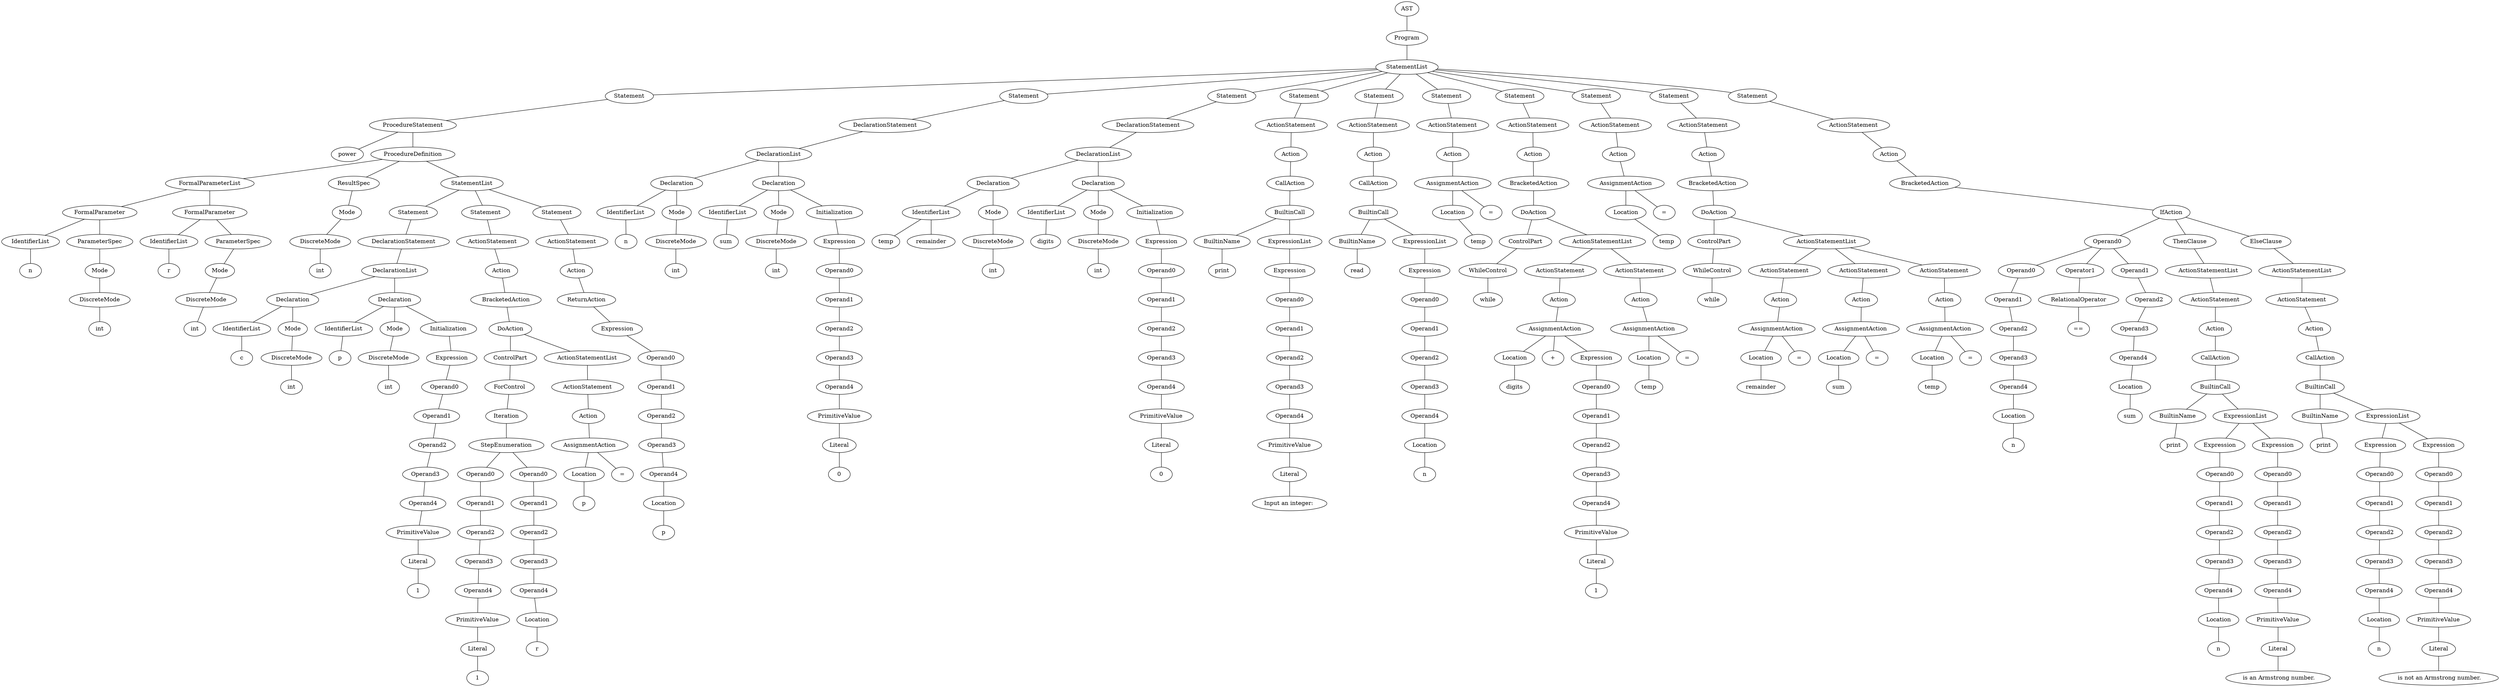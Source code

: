 graph G {
56173512 [label=AST];
56173400 [label=Program];
56173512 -- 56173400;
56173400 [label=Program];
56197640 [label=StatementList];
56173400 -- 56197640;
56197640 [label=StatementList];
49364440 [label=Statement];
56197640 -- 49364440;
49364440 [label=Statement];
56414160 [label=ProcedureStatement];
49364440 -- 56414160;
56414160 [label=ProcedureStatement];
11096185601979314433 [label=power];
56414160 -- 11096185601979314433;
59378600 [label=ProcedureDefinition];
56414160 -- 59378600;
59378600 [label=ProcedureDefinition];
56348568 [label=FormalParameterList];
59378600 -- 56348568;
56348568 [label=FormalParameterList];
56348456 [label=FormalParameter];
56348568 -- 56348456;
56348456 [label=FormalParameter];
56348232 [label=IdentifierList];
56348456 -- 56348232;
56348232 [label=IdentifierList];
10001424465839589218 [label=n];
56348232 -- 10001424465839589218;
56348344 [label=ParameterSpec];
56348456 -- 56348344;
56348344 [label=ParameterSpec];
56348120 [label=Mode];
56348344 -- 56348120;
56348120 [label=Mode];
49625968 [label=DiscreteMode];
56348120 -- 49625968;
49625968 [label=DiscreteMode];
13335098287596064020 [label=int];
49625968 -- 13335098287596064020;
59375968 [label=FormalParameter];
56348568 -- 59375968;
59375968 [label=FormalParameter];
59375688 [label=IdentifierList];
59375968 -- 59375688;
59375688 [label=IdentifierList];
13634688497231346804 [label=r];
59375688 -- 13634688497231346804;
59375856 [label=ParameterSpec];
59375968 -- 59375856;
59375856 [label=ParameterSpec];
59375744 [label=Mode];
59375856 -- 59375744;
59375744 [label=Mode];
56348512 [label=DiscreteMode];
59375744 -- 56348512;
56348512 [label=DiscreteMode];
10721453721977880117 [label=int];
56348512 -- 10721453721977880117;
59376024 [label=ResultSpec];
59378600 -- 59376024;
59376024 [label=ResultSpec];
56348400 [label=Mode];
59376024 -- 56348400;
56348400 [label=Mode];
56348624 [label=DiscreteMode];
56348400 -- 56348624;
56348624 [label=DiscreteMode];
9715837641712127420 [label=int];
56348624 -- 9715837641712127420;
59379552 [label=StatementList];
59378600 -- 59379552;
59379552 [label=StatementList];
59376640 [label=Statement];
59379552 -- 59376640;
59376640 [label=Statement];
56348008 [label=DeclarationStatement];
59376640 -- 56348008;
56348008 [label=DeclarationStatement];
59376472 [label=DeclarationList];
56348008 -- 59376472;
59376472 [label=DeclarationList];
59376192 [label=Declaration];
59376472 -- 59376192;
59376192 [label=Declaration];
59376696 [label=IdentifierList];
59376192 -- 59376696;
59376696 [label=IdentifierList];
10179273032896940226 [label=c];
59376696 -- 10179273032896940226;
59376752 [label=Mode];
59376192 -- 59376752;
59376752 [label=Mode];
59376080 [label=DiscreteMode];
59376752 -- 59376080;
59376080 [label=DiscreteMode];
9808876814610918837 [label=int];
59376080 -- 9808876814610918837;
59377144 [label=Declaration];
59376472 -- 59377144;
59377144 [label=Declaration];
59376920 [label=IdentifierList];
59377144 -- 59376920;
59376920 [label=IdentifierList];
12082457157401588037 [label=p];
59376920 -- 12082457157401588037;
59376976 [label=Mode];
59377144 -- 59376976;
59376976 [label=Mode];
59376304 [label=DiscreteMode];
59376976 -- 59376304;
59376304 [label=DiscreteMode];
10245941032215110455 [label=int];
59376304 -- 10245941032215110455;
59377648 [label=Initialization];
59377144 -- 59377648;
59377648 [label=Initialization];
59377592 [label=Expression];
59377648 -- 59377592;
59377592 [label=Expression];
59377536 [label=Operand0];
59377592 -- 59377536;
59377536 [label=Operand0];
59377480 [label=Operand1];
59377536 -- 59377480;
59377480 [label=Operand1];
56274280 [label=Operand2];
59377480 -- 56274280;
56274280 [label=Operand2];
59377424 [label=Operand3];
56274280 -- 59377424;
59377424 [label=Operand3];
59377256 [label=Operand4];
59377424 -- 59377256;
59377256 [label=Operand4];
59377312 [label=PrimitiveValue];
59377256 -- 59377312;
59377312 [label=PrimitiveValue];
59377088 [label=Literal];
59377312 -- 59377088;
59377088 [label=Literal];
13148384801260575457 [label=1];
59377088 -- 13148384801260575457;
59377760 [label=Statement];
59379552 -- 59377760;
59377760 [label=Statement];
59379440 [label=ActionStatement];
59377760 -- 59379440;
59379440 [label=ActionStatement];
59379216 [label=Action];
59379440 -- 59379216;
59379216 [label=Action];
59377872 [label=BracketedAction];
59379216 -- 59377872;
59377872 [label=BracketedAction];
59378992 [label=DoAction];
59377872 -- 59378992;
59378992 [label=DoAction];
59376248 [label=ControlPart];
59378992 -- 59376248;
59376248 [label=ControlPart];
59378936 [label=ForControl];
59376248 -- 59378936;
59378936 [label=ForControl];
59377816 [label=Iteration];
59378936 -- 59377816;
59377816 [label=Iteration];
59378824 [label=StepEnumeration];
59377816 -- 59378824;
59378824 [label=StepEnumeration];
59378320 [label=Operand0];
59378824 -- 59378320;
59378320 [label=Operand0];
59378264 [label=Operand1];
59378320 -- 59378264;
59378264 [label=Operand1];
59378208 [label=Operand2];
59378264 -- 59378208;
59378208 [label=Operand2];
59378152 [label=Operand3];
59378208 -- 59378152;
59378152 [label=Operand3];
59377704 [label=Operand4];
59378152 -- 59377704;
59377704 [label=Operand4];
59377984 [label=PrimitiveValue];
59377704 -- 59377984;
59377984 [label=PrimitiveValue];
59376864 [label=Literal];
59377984 -- 59376864;
59376864 [label=Literal];
11655052219823028323 [label=1];
59376864 -- 11655052219823028323;
59378768 [label=Operand0];
59378824 -- 59378768;
59378768 [label=Operand0];
59378712 [label=Operand1];
59378768 -- 59378712;
59378712 [label=Operand1];
59378656 [label=Operand2];
59378712 -- 59378656;
59378656 [label=Operand2];
59378488 [label=Operand3];
59378656 -- 59378488;
59378488 [label=Operand3];
59378544 [label=Operand4];
59378488 -- 59378544;
59378544 [label=Operand4];
59378376 [label=Location];
59378544 -- 59378376;
59378376 [label=Location];
9654850586521950023 [label=r];
59378376 -- 9654850586521950023;
59379384 [label=ActionStatementList];
59378992 -- 59379384;
59379384 [label=ActionStatementList];
59379664 [label=ActionStatement];
59379384 -- 59379664;
59379664 [label=ActionStatement];
59377368 [label=Action];
59379664 -- 59377368;
59377368 [label=Action];
59379048 [label=AssignmentAction];
59377368 -- 59379048;
59379048 [label=AssignmentAction];
59377928 [label=Location];
59379048 -- 59377928;
59377928 [label=Location];
13707422479191574287 [label=p];
59377928 -- 13707422479191574287;
11571841437543209552 [label="="];
59379048 -- 11571841437543209552;
59378880 [label=Statement];
59379552 -- 59378880;
59378880 [label=Statement];
56256272 [label=ActionStatement];
59378880 -- 56256272;
56256272 [label=ActionStatement];
59379608 [label=Action];
56256272 -- 59379608;
59379608 [label=Action];
59379328 [label=ReturnAction];
59379608 -- 59379328;
59379328 [label=ReturnAction];
59379272 [label=Expression];
59379328 -- 59379272;
59379272 [label=Expression];
59378040 [label=Operand0];
59379272 -- 59378040;
59378040 [label=Operand0];
59379496 [label=Operand1];
59378040 -- 59379496;
59379496 [label=Operand1];
59377200 [label=Operand2];
59379496 -- 59377200;
59377200 [label=Operand2];
59379104 [label=Operand3];
59377200 -- 59379104;
59379104 [label=Operand3];
59378096 [label=Operand4];
59379104 -- 59378096;
59378096 [label=Operand4];
59376584 [label=Location];
59378096 -- 59376584;
59376584 [label=Location];
11578498656607098184 [label=p];
59376584 -- 11578498656607098184;
56254816 [label=Statement];
56197640 -- 56254816;
56254816 [label=Statement];
56243928 [label=DeclarationStatement];
56254816 -- 56243928;
56243928 [label=DeclarationStatement];
56254592 [label=DeclarationList];
56243928 -- 56254592;
56254592 [label=DeclarationList];
59376528 [label=Declaration];
56254592 -- 59376528;
59376528 [label=Declaration];
59376136 [label=IdentifierList];
59376528 -- 59376136;
59376136 [label=IdentifierList];
13737615270243130230 [label=n];
59376136 -- 13737615270243130230;
59375912 [label=Mode];
59376528 -- 59375912;
59375912 [label=Mode];
59378432 [label=DiscreteMode];
59375912 -- 59378432;
59378432 [label=DiscreteMode];
13546473849185873918 [label=int];
59378432 -- 13546473849185873918;
56255040 [label=Declaration];
56254592 -- 56255040;
56255040 [label=Declaration];
56254536 [label=IdentifierList];
56255040 -- 56254536;
56254536 [label=IdentifierList];
9426906251443090847 [label=sum];
56254536 -- 9426906251443090847;
56254872 [label=Mode];
56255040 -- 56254872;
56254872 [label=Mode];
56254648 [label=DiscreteMode];
56254872 -- 56254648;
56254648 [label=DiscreteMode];
10601557901239460587 [label=int];
56254648 -- 10601557901239460587;
56255600 [label=Initialization];
56255040 -- 56255600;
56255600 [label=Initialization];
56255544 [label=Expression];
56255600 -- 56255544;
56255544 [label=Expression];
56255488 [label=Operand0];
56255544 -- 56255488;
56255488 [label=Operand0];
56255432 [label=Operand1];
56255488 -- 56255432;
56255432 [label=Operand1];
56255376 [label=Operand2];
56255432 -- 56255376;
56255376 [label=Operand2];
56255320 [label=Operand3];
56255376 -- 56255320;
56255320 [label=Operand3];
56255152 [label=Operand4];
56255320 -- 56255152;
56255152 [label=Operand4];
56255208 [label=PrimitiveValue];
56255152 -- 56255208;
56255208 [label=PrimitiveValue];
56254984 [label=Literal];
56255208 -- 56254984;
56254984 [label=Literal];
10648272511373682634 [label=0];
56254984 -- 10648272511373682634;
56255824 [label=Statement];
56197640 -- 56255824;
56255824 [label=Statement];
56348176 [label=DeclarationStatement];
56255824 -- 56348176;
56348176 [label=DeclarationStatement];
56255880 [label=DeclarationList];
56348176 -- 56255880;
56255880 [label=DeclarationList];
56255992 [label=Declaration];
56255880 -- 56255992;
56255992 [label=Declaration];
56255264 [label=IdentifierList];
56255992 -- 56255264;
56255264 [label=IdentifierList];
9368183814198795988 [label=temp];
56255264 -- 9368183814198795988;
10383418774889428773 [label=remainder];
56255264 -- 10383418774889428773;
59379160 [label=Mode];
56255992 -- 59379160;
59379160 [label=Mode];
49919144 [label=DiscreteMode];
59379160 -- 49919144;
49919144 [label=DiscreteMode];
11216339664988493804 [label=int];
49919144 -- 11216339664988493804;
56256440 [label=Declaration];
56255880 -- 56256440;
56256440 [label=Declaration];
56256104 [label=IdentifierList];
56256440 -- 56256104;
56256104 [label=IdentifierList];
13739046797623553714 [label=digits];
56256104 -- 13739046797623553714;
56256216 [label=Mode];
56256440 -- 56256216;
56256216 [label=Mode];
56255656 [label=DiscreteMode];
56256216 -- 56255656;
56255656 [label=DiscreteMode];
13820402686962202413 [label=int];
56255656 -- 13820402686962202413;
56257000 [label=Initialization];
56256440 -- 56257000;
56257000 [label=Initialization];
56256944 [label=Expression];
56257000 -- 56256944;
56256944 [label=Expression];
56256888 [label=Operand0];
56256944 -- 56256888;
56256888 [label=Operand0];
56256832 [label=Operand1];
56256888 -- 56256832;
56256832 [label=Operand1];
56256776 [label=Operand2];
56256832 -- 56256776;
56256776 [label=Operand2];
56256720 [label=Operand3];
56256776 -- 56256720;
56256720 [label=Operand3];
56256552 [label=Operand4];
56256720 -- 56256552;
56256552 [label=Operand4];
56256608 [label=PrimitiveValue];
56256552 -- 56256608;
56256608 [label=PrimitiveValue];
56256384 [label=Literal];
56256608 -- 56256384;
56256384 [label=Literal];
9649214123781470478 [label=0];
56256384 -- 9649214123781470478;
56255768 [label=Statement];
56197640 -- 56255768;
56255768 [label=Statement];
56257840 [label=ActionStatement];
56255768 -- 56257840;
56257840 [label=ActionStatement];
56257728 [label=Action];
56257840 -- 56257728;
56257728 [label=Action];
56257056 [label=CallAction];
56257728 -- 56257056;
56257056 [label=CallAction];
56257616 [label=BuiltinCall];
56257056 -- 56257616;
56257616 [label=BuiltinCall];
56254704 [label=BuiltinName];
56257616 -- 56254704;
56254704 [label=BuiltinName];
13543570837789935002 [label=print];
56254704 -- 13543570837789935002;
56257560 [label=ExpressionList];
56257616 -- 56257560;
56257560 [label=ExpressionList];
56257504 [label=Expression];
56257560 -- 56257504;
56257504 [label=Expression];
56257448 [label=Operand0];
56257504 -- 56257448;
56257448 [label=Operand0];
56257336 [label=Operand1];
56257448 -- 56257336;
56257336 [label=Operand1];
56257224 [label=Operand2];
56257336 -- 56257224;
56257224 [label=Operand2];
56257168 [label=Operand3];
56257224 -- 56257168;
56257168 [label=Operand3];
56255096 [label=Operand4];
56257168 -- 56255096;
56255096 [label=Operand4];
56256664 [label=PrimitiveValue];
56255096 -- 56256664;
56256664 [label=PrimitiveValue];
56257280 [label=Literal];
56256664 -- 56257280;
56257280 [label=Literal];
10478736874063134827 [label="Input an integer: "];
56257280 -- 10478736874063134827;
56257952 [label=Statement];
56197640 -- 56257952;
56257952 [label=Statement];
56175584 [label=ActionStatement];
56257952 -- 56175584;
56175584 [label=ActionStatement];
56258512 [label=Action];
56175584 -- 56258512;
56258512 [label=Action];
56258008 [label=CallAction];
56258512 -- 56258008;
56258008 [label=CallAction];
56258456 [label=BuiltinCall];
56258008 -- 56258456;
56258456 [label=BuiltinCall];
56255712 [label=BuiltinName];
56258456 -- 56255712;
56255712 [label=BuiltinName];
12338539996427793068 [label=read];
56255712 -- 12338539996427793068;
56258400 [label=ExpressionList];
56258456 -- 56258400;
56258400 [label=ExpressionList];
56258344 [label=Expression];
56258400 -- 56258344;
56258344 [label=Expression];
56258288 [label=Operand0];
56258344 -- 56258288;
56258288 [label=Operand0];
56258232 [label=Operand1];
56258288 -- 56258232;
56258232 [label=Operand1];
56258176 [label=Operand2];
56258232 -- 56258176;
56258176 [label=Operand2];
56256496 [label=Operand3];
56258176 -- 56256496;
56256496 [label=Operand3];
56258064 [label=Operand4];
56256496 -- 56258064;
56258064 [label=Operand4];
56257896 [label=Location];
56258064 -- 56257896;
56257896 [label=Location];
11832865052249298021 [label=n];
56257896 -- 11832865052249298021;
56175920 [label=Statement];
56197640 -- 56175920;
56175920 [label=Statement];
56175976 [label=ActionStatement];
56175920 -- 56175976;
56175976 [label=ActionStatement];
56257672 [label=Action];
56175976 -- 56257672;
56257672 [label=Action];
56176088 [label=AssignmentAction];
56257672 -- 56176088;
56176088 [label=AssignmentAction];
56257784 [label=Location];
56176088 -- 56257784;
56257784 [label=Location];
10308047129700495419 [label=temp];
56257784 -- 10308047129700495419;
10282878454911696107 [label="="];
56176088 -- 10282878454911696107;
56176480 [label=Statement];
56197640 -- 56176480;
56176480 [label=Statement];
56175416 [label=ActionStatement];
56176480 -- 56175416;
56175416 [label=ActionStatement];
56174296 [label=Action];
56175416 -- 56174296;
56174296 [label=Action];
56176032 [label=BracketedAction];
56174296 -- 56176032;
56176032 [label=BracketedAction];
56175472 [label=DoAction];
56176032 -- 56175472;
56175472 [label=DoAction];
56258120 [label=ControlPart];
56175472 -- 56258120;
56258120 [label=ControlPart];
56175528 [label=WhileControl];
56258120 -- 56175528;
56175528 [label=WhileControl];
9868134033361069048 [label=while];
56175528 -- 9868134033361069048;
56173904 [label=ActionStatementList];
56175472 -- 56173904;
56173904 [label=ActionStatementList];
56175304 [label=ActionStatement];
56173904 -- 56175304;
56175304 [label=ActionStatement];
56176368 [label=Action];
56175304 -- 56176368;
56176368 [label=Action];
56175136 [label=AssignmentAction];
56176368 -- 56175136;
56175136 [label=AssignmentAction];
56174856 [label=Location];
56175136 -- 56174856;
56174856 [label=Location];
11465008097025013326 [label=digits];
56174856 -- 11465008097025013326;
13575626939830351458 [label="+"];
56175136 -- 13575626939830351458;
56175080 [label=Expression];
56175136 -- 56175080;
56175080 [label=Expression];
56175808 [label=Operand0];
56175080 -- 56175808;
56175808 [label=Operand0];
56175640 [label=Operand1];
56175808 -- 56175640;
56175640 [label=Operand1];
56175864 [label=Operand2];
56175640 -- 56175864;
56175864 [label=Operand2];
56176312 [label=Operand3];
56175864 -- 56176312;
56176312 [label=Operand3];
56176144 [label=Operand4];
56176312 -- 56176144;
56176144 [label=Operand4];
56176200 [label=PrimitiveValue];
56176144 -- 56176200;
56176200 [label=PrimitiveValue];
56175024 [label=Literal];
56176200 -- 56175024;
56175024 [label=Literal];
12437045258777454892 [label=1];
56175024 -- 12437045258777454892;
56173960 [label=ActionStatement];
56173904 -- 56173960;
56173960 [label=ActionStatement];
56176592 [label=Action];
56173960 -- 56176592;
56176592 [label=Action];
56174632 [label=AssignmentAction];
56176592 -- 56174632;
56174632 [label=AssignmentAction];
56175696 [label=Location];
56174632 -- 56175696;
56175696 [label=Location];
13758470867508112590 [label=temp];
56175696 -- 13758470867508112590;
10686438417425526831 [label="="];
56174632 -- 10686438417425526831;
56174520 [label=Statement];
56197640 -- 56174520;
56174520 [label=Statement];
56174352 [label=ActionStatement];
56174520 -- 56174352;
56174352 [label=ActionStatement];
56174464 [label=Action];
56174352 -- 56174464;
56174464 [label=Action];
56174240 [label=AssignmentAction];
56174464 -- 56174240;
56174240 [label=AssignmentAction];
56176424 [label=Location];
56174240 -- 56176424;
56176424 [label=Location];
9616006374251559420 [label=temp];
56176424 -- 9616006374251559420;
12255784875191181507 [label="="];
56174240 -- 12255784875191181507;
56174408 [label=Statement];
56197640 -- 56174408;
56174408 [label=Statement];
56175192 [label=ActionStatement];
56174408 -- 56175192;
56175192 [label=ActionStatement];
56173792 [label=Action];
56175192 -- 56173792;
56173792 [label=Action];
56174688 [label=BracketedAction];
56173792 -- 56174688;
56174688 [label=BracketedAction];
56174744 [label=DoAction];
56174688 -- 56174744;
56174744 [label=DoAction];
56176536 [label=ControlPart];
56174744 -- 56176536;
56176536 [label=ControlPart];
56173680 [label=WhileControl];
56176536 -- 56173680;
56173680 [label=WhileControl];
9353687734934974627 [label=while];
56173680 -- 9353687734934974627;
56172840 [label=ActionStatementList];
56174744 -- 56172840;
56172840 [label=ActionStatementList];
56173120 [label=ActionStatement];
56172840 -- 56173120;
56173120 [label=ActionStatement];
56173064 [label=Action];
56173120 -- 56173064;
56173064 [label=Action];
56174128 [label=AssignmentAction];
56173064 -- 56174128;
56174128 [label=AssignmentAction];
56173008 [label=Location];
56174128 -- 56173008;
56173008 [label=Location];
10329835488101871196 [label=remainder];
56173008 -- 10329835488101871196;
10092822562162809164 [label="="];
56174128 -- 10092822562162809164;
56173736 [label=ActionStatement];
56172840 -- 56173736;
56173736 [label=ActionStatement];
56175360 [label=Action];
56173736 -- 56175360;
56175360 [label=Action];
56200160 [label=AssignmentAction];
56175360 -- 56200160;
56200160 [label=AssignmentAction];
56173176 [label=Location];
56200160 -- 56173176;
56173176 [label=Location];
9427927994221095527 [label=sum];
56173176 -- 9427927994221095527;
11689241695750486496 [label="="];
56200160 -- 11689241695750486496;
56172952 [label=ActionStatement];
56172840 -- 56172952;
56172952 [label=ActionStatement];
56173344 [label=Action];
56172952 -- 56173344;
56173344 [label=Action];
56174968 [label=AssignmentAction];
56173344 -- 56174968;
56174968 [label=AssignmentAction];
56173568 [label=Location];
56174968 -- 56173568;
56173568 [label=Location];
12486068329327607959 [label=temp];
56173568 -- 12486068329327607959;
12056555438851113934 [label="="];
56174968 -- 12056555438851113934;
56173232 [label=Statement];
56197640 -- 56173232;
56173232 [label=Statement];
56199712 [label=ActionStatement];
56173232 -- 56199712;
56199712 [label=ActionStatement];
56197584 [label=Action];
56199712 -- 56197584;
56197584 [label=Action];
56173288 [label=BracketedAction];
56197584 -- 56173288;
56173288 [label=BracketedAction];
56200664 [label=IfAction];
56173288 -- 56200664;
56200664 [label=IfAction];
56200440 [label=Operand0];
56200664 -- 56200440;
56200440 [label=Operand0];
56172896 [label=Operand0];
56200440 -- 56172896;
56172896 [label=Operand0];
56174016 [label=Operand1];
56172896 -- 56174016;
56174016 [label=Operand1];
56174184 [label=Operand2];
56174016 -- 56174184;
56174184 [label=Operand2];
56175248 [label=Operand3];
56174184 -- 56175248;
56175248 [label=Operand3];
56173624 [label=Operand4];
56175248 -- 56173624;
56173624 [label=Operand4];
56174576 [label=Location];
56173624 -- 56174576;
56174576 [label=Location];
12803157252329899572 [label=n];
56174576 -- 12803157252329899572;
56172672 [label=Operator1];
56200440 -- 56172672;
56172672 [label=Operator1];
56172784 [label=RelationalOperator];
56172672 -- 56172784;
56172784 [label=RelationalOperator];
11749502881293673601 [label="=="];
56172784 -- 11749502881293673601;
56200272 [label=Operand1];
56200440 -- 56200272;
56200272 [label=Operand1];
56201000 [label=Operand2];
56200272 -- 56201000;
56201000 [label=Operand2];
56200104 [label=Operand3];
56201000 -- 56200104;
56200104 [label=Operand3];
56200216 [label=Operand4];
56200104 -- 56200216;
56200216 [label=Operand4];
56200832 [label=Location];
56200216 -- 56200832;
56200832 [label=Location];
13421078795234377801 [label=sum];
56200832 -- 13421078795234377801;
56199040 [label=ThenClause];
56200664 -- 56199040;
56199040 [label=ThenClause];
56201168 [label=ActionStatementList];
56199040 -- 56201168;
56201168 [label=ActionStatementList];
56199992 [label=ActionStatement];
56201168 -- 56199992;
56199992 [label=ActionStatement];
56199152 [label=Action];
56199992 -- 56199152;
56199152 [label=Action];
56199264 [label=CallAction];
56199152 -- 56199264;
56199264 [label=CallAction];
56199880 [label=BuiltinCall];
56199264 -- 56199880;
56199880 [label=BuiltinCall];
56200384 [label=BuiltinName];
56199880 -- 56200384;
56200384 [label=BuiltinName];
12043047559262343696 [label=print];
56200384 -- 12043047559262343696;
56199376 [label=ExpressionList];
56199880 -- 56199376;
56199376 [label=ExpressionList];
56200048 [label=Expression];
56199376 -- 56200048;
56200048 [label=Expression];
56200888 [label=Operand0];
56200048 -- 56200888;
56200888 [label=Operand0];
56200944 [label=Operand1];
56200888 -- 56200944;
56200944 [label=Operand1];
56200720 [label=Operand2];
56200944 -- 56200720;
56200720 [label=Operand2];
56201112 [label=Operand3];
56200720 -- 56201112;
56201112 [label=Operand3];
56200552 [label=Operand4];
56201112 -- 56200552;
56200552 [label=Operand4];
56200496 [label=Location];
56200552 -- 56200496;
56200496 [label=Location];
12771171238053018527 [label=n];
56200496 -- 12771171238053018527;
56199432 [label=Expression];
56199376 -- 56199432;
56199432 [label=Expression];
56199488 [label=Operand0];
56199432 -- 56199488;
56199488 [label=Operand0];
56199544 [label=Operand1];
56199488 -- 56199544;
56199544 [label=Operand1];
56199600 [label=Operand2];
56199544 -- 56199600;
56199600 [label=Operand2];
56199656 [label=Operand3];
56199600 -- 56199656;
56199656 [label=Operand3];
56199824 [label=Operand4];
56199656 -- 56199824;
56199824 [label=Operand4];
56199768 [label=PrimitiveValue];
56199824 -- 56199768;
56199768 [label=PrimitiveValue];
56199936 [label=Literal];
56199768 -- 56199936;
56199936 [label=Literal];
9631176694086589782 [label=" is an Armstrong number.\n"];
56199936 -- 9631176694086589782;
56197752 [label=ElseClause];
56200664 -- 56197752;
56197752 [label=ElseClause];
56199320 [label=ActionStatementList];
56197752 -- 56199320;
56199320 [label=ActionStatementList];
56198536 [label=ActionStatement];
56199320 -- 56198536;
56198536 [label=ActionStatement];
56197696 [label=Action];
56198536 -- 56197696;
56197696 [label=Action];
56198928 [label=CallAction];
56197696 -- 56198928;
56198928 [label=CallAction];
56198424 [label=BuiltinCall];
56198928 -- 56198424;
56198424 [label=BuiltinCall];
56200776 [label=BuiltinName];
56198424 -- 56200776;
56200776 [label=BuiltinName];
13690660704745197292 [label=print];
56200776 -- 13690660704745197292;
56197864 [label=ExpressionList];
56198424 -- 56197864;
56197864 [label=ExpressionList];
56198592 [label=Expression];
56197864 -- 56198592;
56198592 [label=Expression];
56198648 [label=Operand0];
56198592 -- 56198648;
56198648 [label=Operand0];
56198704 [label=Operand1];
56198648 -- 56198704;
56198704 [label=Operand1];
56198760 [label=Operand2];
56198704 -- 56198760;
56198760 [label=Operand2];
56199208 [label=Operand3];
56198760 -- 56199208;
56199208 [label=Operand3];
56198984 [label=Operand4];
56199208 -- 56198984;
56198984 [label=Operand4];
56198816 [label=Location];
56198984 -- 56198816;
56198816 [label=Location];
12631010195933247697 [label=n];
56198816 -- 12631010195933247697;
56197920 [label=Expression];
56197864 -- 56197920;
56197920 [label=Expression];
56197976 [label=Operand0];
56197920 -- 56197976;
56197976 [label=Operand0];
56198032 [label=Operand1];
56197976 -- 56198032;
56198032 [label=Operand1];
56198088 [label=Operand2];
56198032 -- 56198088;
56198088 [label=Operand2];
56198200 [label=Operand3];
56198088 -- 56198200;
56198200 [label=Operand3];
56198368 [label=Operand4];
56198200 -- 56198368;
56198368 [label=Operand4];
56198312 [label=PrimitiveValue];
56198368 -- 56198312;
56198312 [label=PrimitiveValue];
56198480 [label=Literal];
56198312 -- 56198480;
56198480 [label=Literal];
13670031606868748027 [label=" is not an Armstrong number.\n"];
56198480 -- 13670031606868748027;
}
